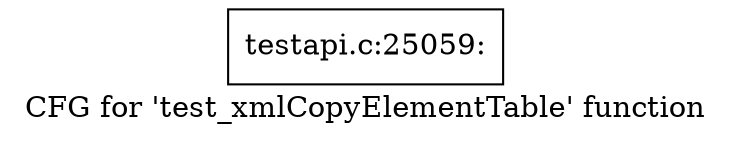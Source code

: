 digraph "CFG for 'test_xmlCopyElementTable' function" {
	label="CFG for 'test_xmlCopyElementTable' function";

	Node0x4e64560 [shape=record,label="{testapi.c:25059:}"];
}

